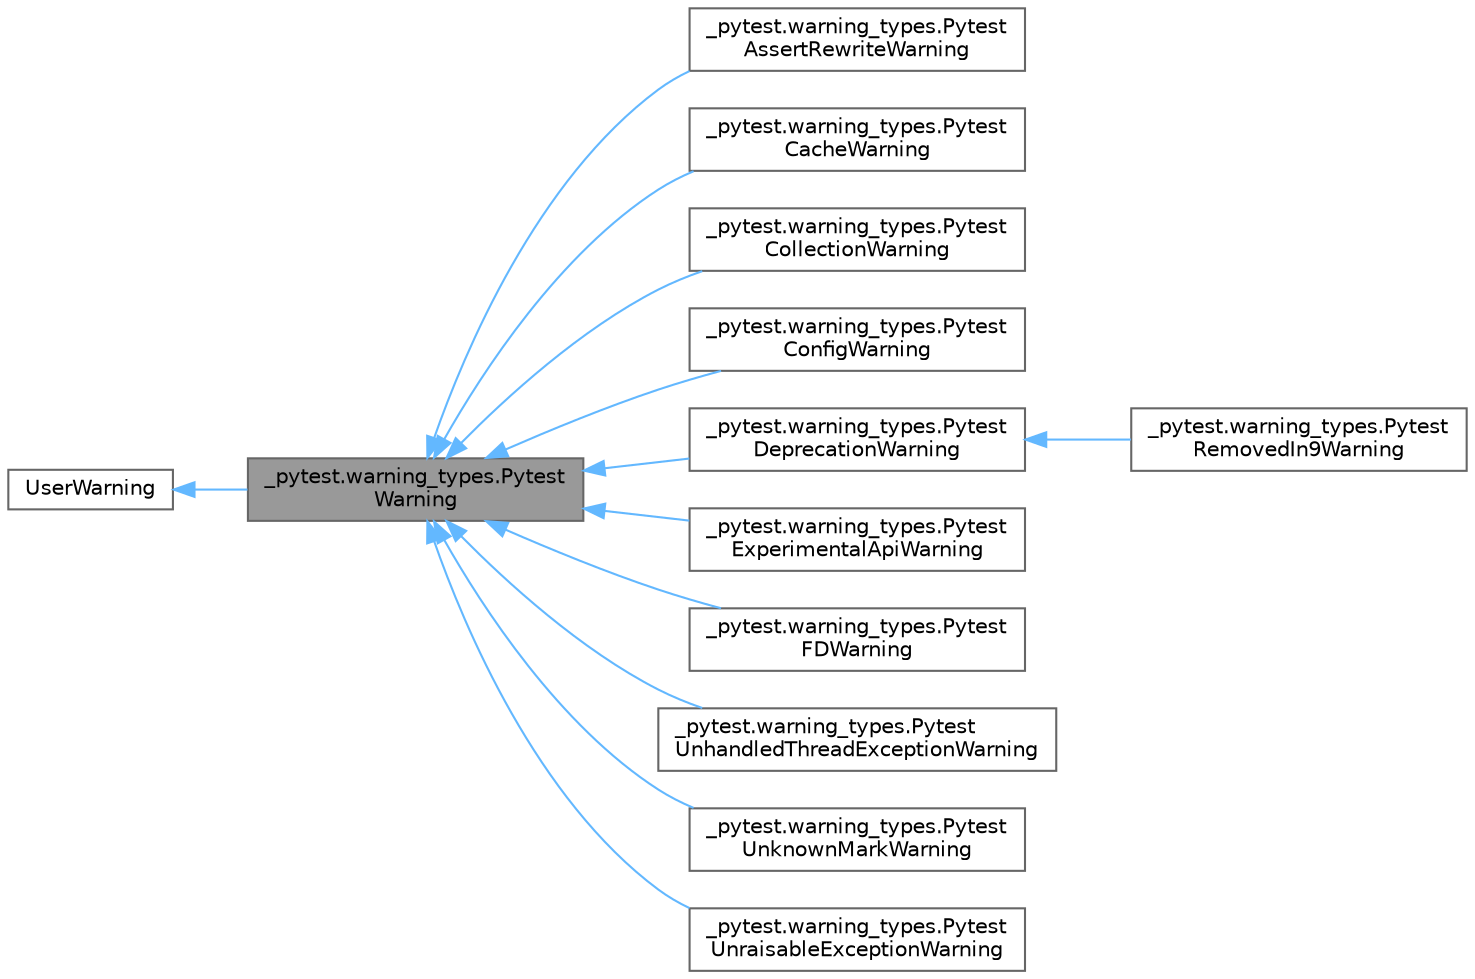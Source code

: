 digraph "_pytest.warning_types.PytestWarning"
{
 // LATEX_PDF_SIZE
  bgcolor="transparent";
  edge [fontname=Helvetica,fontsize=10,labelfontname=Helvetica,labelfontsize=10];
  node [fontname=Helvetica,fontsize=10,shape=box,height=0.2,width=0.4];
  rankdir="LR";
  Node1 [id="Node000001",label="_pytest.warning_types.Pytest\lWarning",height=0.2,width=0.4,color="gray40", fillcolor="grey60", style="filled", fontcolor="black",tooltip=" "];
  Node2 -> Node1 [id="edge1_Node000001_Node000002",dir="back",color="steelblue1",style="solid",tooltip=" "];
  Node2 [id="Node000002",label="UserWarning",height=0.2,width=0.4,color="gray40", fillcolor="white", style="filled",tooltip=" "];
  Node1 -> Node3 [id="edge2_Node000001_Node000003",dir="back",color="steelblue1",style="solid",tooltip=" "];
  Node3 [id="Node000003",label="_pytest.warning_types.Pytest\lAssertRewriteWarning",height=0.2,width=0.4,color="gray40", fillcolor="white", style="filled",URL="$class__pytest_1_1warning__types_1_1PytestAssertRewriteWarning.html",tooltip=" "];
  Node1 -> Node4 [id="edge3_Node000001_Node000004",dir="back",color="steelblue1",style="solid",tooltip=" "];
  Node4 [id="Node000004",label="_pytest.warning_types.Pytest\lCacheWarning",height=0.2,width=0.4,color="gray40", fillcolor="white", style="filled",URL="$class__pytest_1_1warning__types_1_1PytestCacheWarning.html",tooltip=" "];
  Node1 -> Node5 [id="edge4_Node000001_Node000005",dir="back",color="steelblue1",style="solid",tooltip=" "];
  Node5 [id="Node000005",label="_pytest.warning_types.Pytest\lCollectionWarning",height=0.2,width=0.4,color="gray40", fillcolor="white", style="filled",URL="$class__pytest_1_1warning__types_1_1PytestCollectionWarning.html",tooltip=" "];
  Node1 -> Node6 [id="edge5_Node000001_Node000006",dir="back",color="steelblue1",style="solid",tooltip=" "];
  Node6 [id="Node000006",label="_pytest.warning_types.Pytest\lConfigWarning",height=0.2,width=0.4,color="gray40", fillcolor="white", style="filled",URL="$class__pytest_1_1warning__types_1_1PytestConfigWarning.html",tooltip=" "];
  Node1 -> Node7 [id="edge6_Node000001_Node000007",dir="back",color="steelblue1",style="solid",tooltip=" "];
  Node7 [id="Node000007",label="_pytest.warning_types.Pytest\lDeprecationWarning",height=0.2,width=0.4,color="gray40", fillcolor="white", style="filled",URL="$class__pytest_1_1warning__types_1_1PytestDeprecationWarning.html",tooltip=" "];
  Node7 -> Node8 [id="edge7_Node000007_Node000008",dir="back",color="steelblue1",style="solid",tooltip=" "];
  Node8 [id="Node000008",label="_pytest.warning_types.Pytest\lRemovedIn9Warning",height=0.2,width=0.4,color="gray40", fillcolor="white", style="filled",URL="$class__pytest_1_1warning__types_1_1PytestRemovedIn9Warning.html",tooltip=" "];
  Node1 -> Node9 [id="edge8_Node000001_Node000009",dir="back",color="steelblue1",style="solid",tooltip=" "];
  Node9 [id="Node000009",label="_pytest.warning_types.Pytest\lExperimentalApiWarning",height=0.2,width=0.4,color="gray40", fillcolor="white", style="filled",URL="$class__pytest_1_1warning__types_1_1PytestExperimentalApiWarning.html",tooltip=" "];
  Node1 -> Node10 [id="edge9_Node000001_Node000010",dir="back",color="steelblue1",style="solid",tooltip=" "];
  Node10 [id="Node000010",label="_pytest.warning_types.Pytest\lFDWarning",height=0.2,width=0.4,color="gray40", fillcolor="white", style="filled",URL="$class__pytest_1_1warning__types_1_1PytestFDWarning.html",tooltip=" "];
  Node1 -> Node11 [id="edge10_Node000001_Node000011",dir="back",color="steelblue1",style="solid",tooltip=" "];
  Node11 [id="Node000011",label="_pytest.warning_types.Pytest\lUnhandledThreadExceptionWarning",height=0.2,width=0.4,color="gray40", fillcolor="white", style="filled",URL="$class__pytest_1_1warning__types_1_1PytestUnhandledThreadExceptionWarning.html",tooltip=" "];
  Node1 -> Node12 [id="edge11_Node000001_Node000012",dir="back",color="steelblue1",style="solid",tooltip=" "];
  Node12 [id="Node000012",label="_pytest.warning_types.Pytest\lUnknownMarkWarning",height=0.2,width=0.4,color="gray40", fillcolor="white", style="filled",URL="$class__pytest_1_1warning__types_1_1PytestUnknownMarkWarning.html",tooltip=" "];
  Node1 -> Node13 [id="edge12_Node000001_Node000013",dir="back",color="steelblue1",style="solid",tooltip=" "];
  Node13 [id="Node000013",label="_pytest.warning_types.Pytest\lUnraisableExceptionWarning",height=0.2,width=0.4,color="gray40", fillcolor="white", style="filled",URL="$class__pytest_1_1warning__types_1_1PytestUnraisableExceptionWarning.html",tooltip=" "];
}

